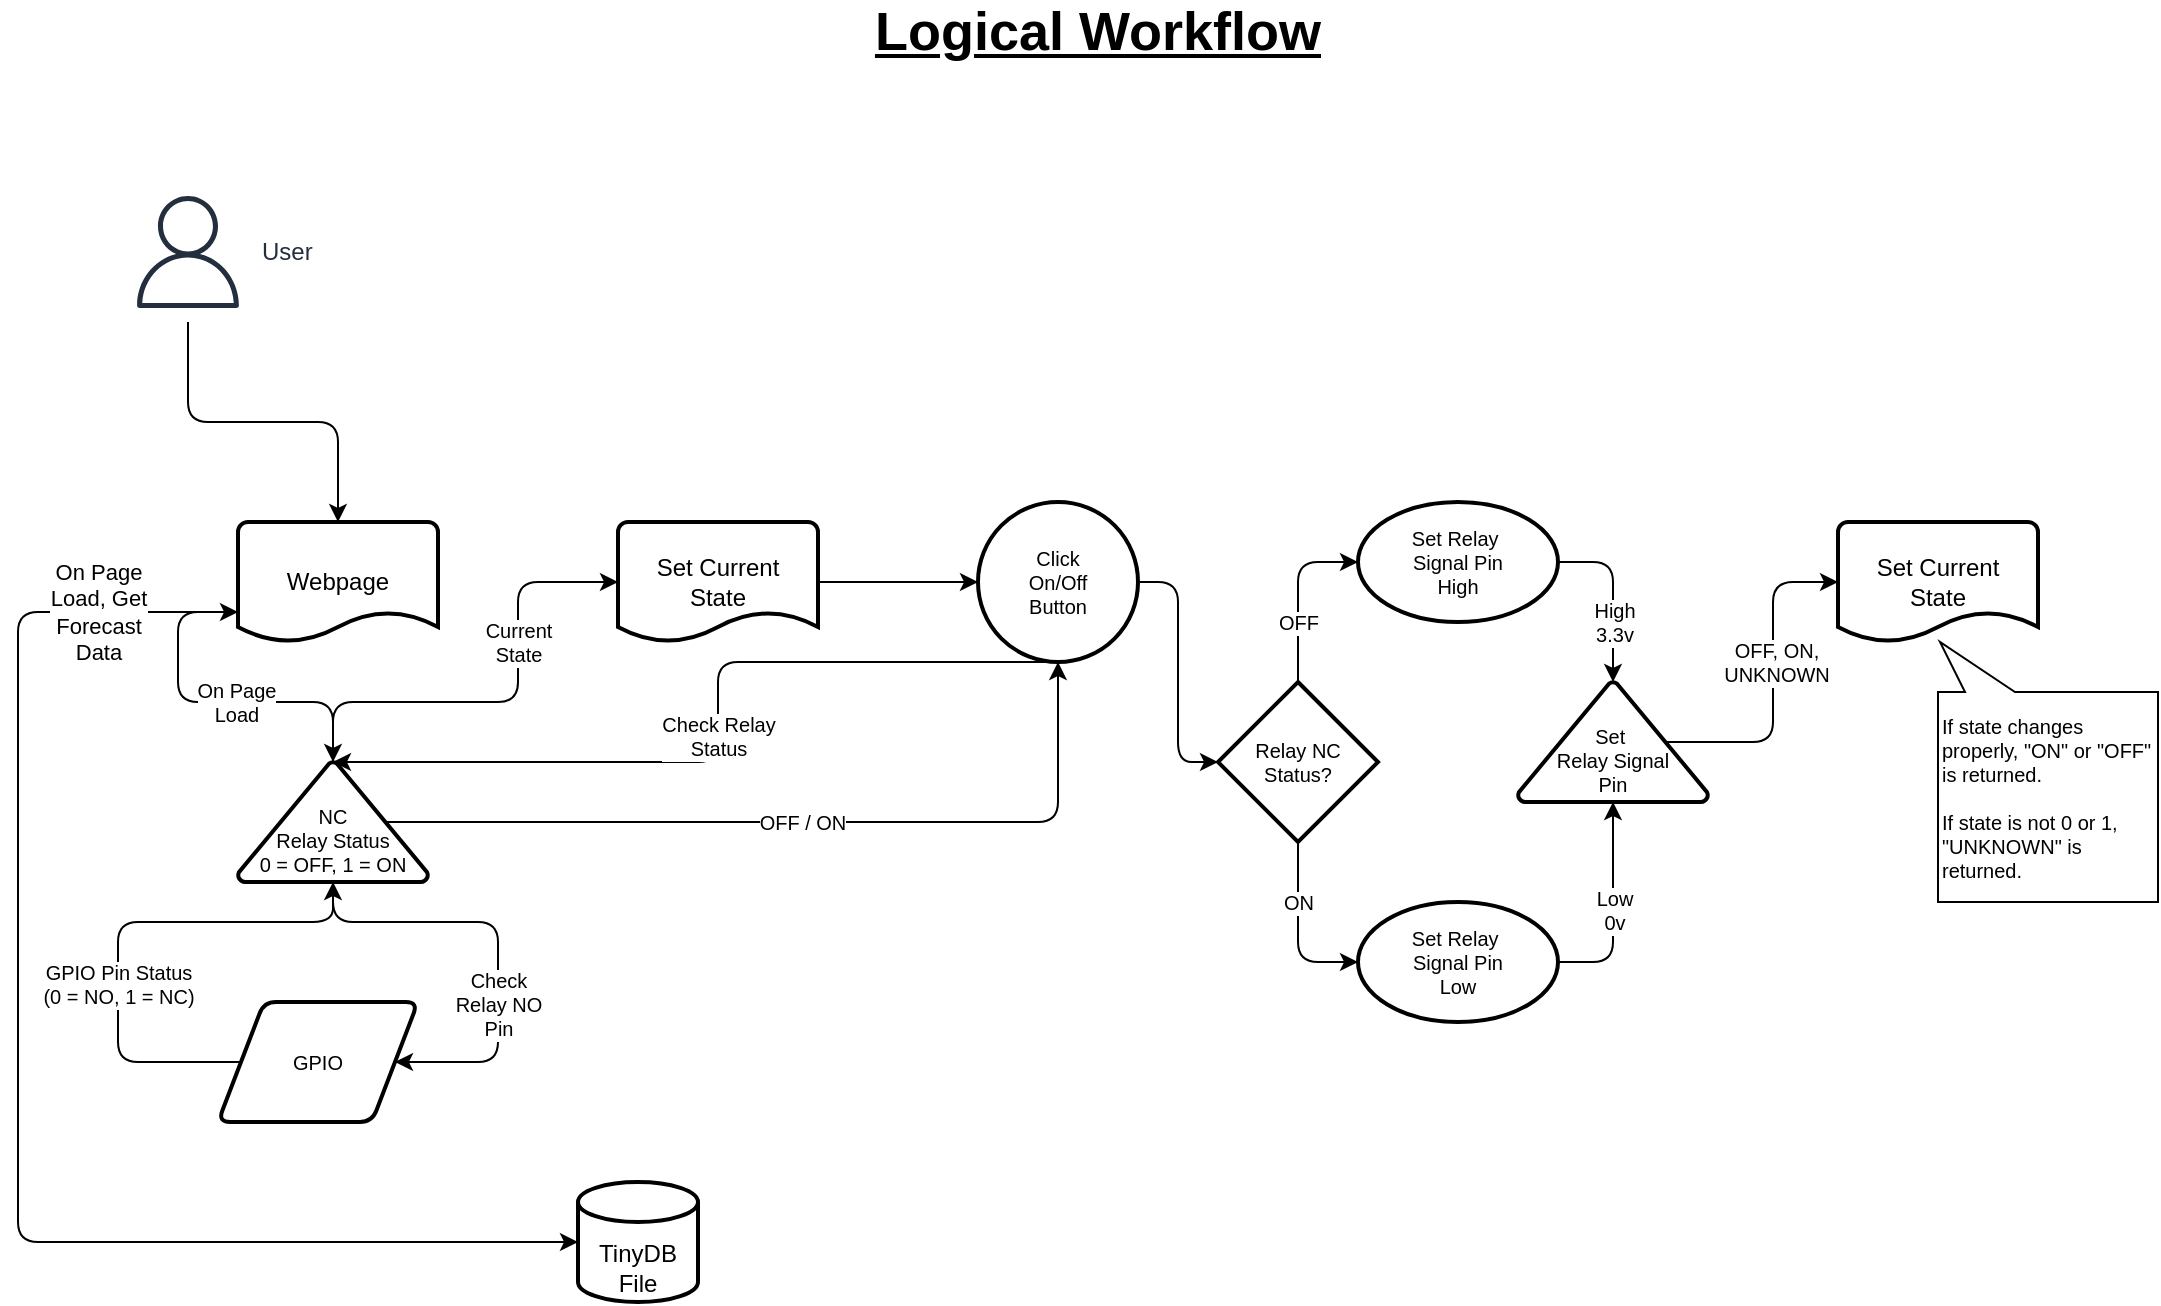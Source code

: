 <mxfile>
    <diagram id="zkeNGdhSfesGwRykPjvr" name="Page-1">
        <mxGraphModel dx="1717" dy="823" grid="1" gridSize="10" guides="1" tooltips="1" connect="1" arrows="1" fold="1" page="1" pageScale="1" pageWidth="1100" pageHeight="850" math="0" shadow="0">
            <root>
                <mxCell id="0"/>
                <mxCell id="1" parent="0"/>
                <mxCell id="14" value="On Page&lt;br&gt;Load" style="edgeStyle=orthogonalEdgeStyle;html=1;exitX=0;exitY=0.75;exitDx=0;exitDy=0;exitPerimeter=0;entryX=0.5;entryY=0;entryDx=0;entryDy=0;entryPerimeter=0;fontSize=10;" parent="1" source="2" target="6" edge="1">
                    <mxGeometry x="0.134" relative="1" as="geometry">
                        <Array as="points">
                            <mxPoint x="90" y="345"/>
                            <mxPoint x="90" y="390"/>
                            <mxPoint x="168" y="390"/>
                        </Array>
                        <mxPoint as="offset"/>
                    </mxGeometry>
                </mxCell>
                <mxCell id="41" value="On Page&lt;br&gt;Load, Get&lt;br&gt;Forecast&lt;br&gt;Data" style="edgeStyle=elbowEdgeStyle;html=1;exitX=0;exitY=0.75;exitDx=0;exitDy=0;exitPerimeter=0;entryX=0;entryY=0.5;entryDx=0;entryDy=0;entryPerimeter=0;startArrow=classic;startFill=1;" edge="1" parent="1" source="2" target="40">
                    <mxGeometry x="-0.801" relative="1" as="geometry">
                        <Array as="points">
                            <mxPoint x="10" y="510"/>
                        </Array>
                        <mxPoint as="offset"/>
                    </mxGeometry>
                </mxCell>
                <mxCell id="2" value="Webpage" style="strokeWidth=2;html=1;shape=mxgraph.flowchart.document2;whiteSpace=wrap;size=0.25;" parent="1" vertex="1">
                    <mxGeometry x="120" y="300" width="100" height="60" as="geometry"/>
                </mxCell>
                <mxCell id="19" value="Check Relay&lt;br&gt;Status" style="edgeStyle=orthogonalEdgeStyle;html=1;exitX=0.5;exitY=1;exitDx=0;exitDy=0;entryX=0.5;entryY=0;entryDx=0;entryDy=0;entryPerimeter=0;fontSize=10;startArrow=none;startFill=0;" parent="1" source="3" target="6" edge="1">
                    <mxGeometry relative="1" as="geometry">
                        <Array as="points">
                            <mxPoint x="360" y="370"/>
                            <mxPoint x="360" y="420"/>
                        </Array>
                    </mxGeometry>
                </mxCell>
                <mxCell id="31" style="edgeStyle=orthogonalEdgeStyle;html=1;exitX=1;exitY=0.5;exitDx=0;exitDy=0;exitPerimeter=0;entryX=0;entryY=0.5;entryDx=0;entryDy=0;entryPerimeter=0;fontSize=10;startArrow=none;startFill=0;" parent="1" source="3" target="22" edge="1">
                    <mxGeometry relative="1" as="geometry"/>
                </mxCell>
                <mxCell id="3" value="Click&lt;br&gt;On/Off&lt;br&gt;Button" style="strokeWidth=2;html=1;shape=mxgraph.flowchart.start_2;whiteSpace=wrap;fontSize=10;" parent="1" vertex="1">
                    <mxGeometry x="490" y="290" width="80" height="80" as="geometry"/>
                </mxCell>
                <mxCell id="15" value="Current&lt;br&gt;State" style="edgeStyle=orthogonalEdgeStyle;html=1;exitX=0.5;exitY=0;exitDx=0;exitDy=0;exitPerimeter=0;entryX=0;entryY=0.5;entryDx=0;entryDy=0;entryPerimeter=0;fontSize=10;" parent="1" source="6" target="11" edge="1">
                    <mxGeometry x="0.312" relative="1" as="geometry">
                        <Array as="points">
                            <mxPoint x="168" y="390"/>
                            <mxPoint x="260" y="390"/>
                            <mxPoint x="260" y="330"/>
                        </Array>
                        <mxPoint as="offset"/>
                    </mxGeometry>
                </mxCell>
                <mxCell id="16" value="Check&lt;br&gt;Relay NO&lt;br&gt;Pin" style="edgeStyle=orthogonalEdgeStyle;html=1;exitX=0.5;exitY=1;exitDx=0;exitDy=0;exitPerimeter=0;entryX=1;entryY=0.5;entryDx=0;entryDy=0;fontSize=10;" parent="1" source="6" target="8" edge="1">
                    <mxGeometry x="0.272" relative="1" as="geometry">
                        <Array as="points">
                            <mxPoint x="168" y="500"/>
                            <mxPoint x="250" y="500"/>
                            <mxPoint x="250" y="570"/>
                        </Array>
                        <mxPoint y="1" as="offset"/>
                    </mxGeometry>
                </mxCell>
                <mxCell id="21" value="OFF / ON" style="edgeStyle=orthogonalEdgeStyle;html=1;exitX=0.78;exitY=0.5;exitDx=0;exitDy=0;exitPerimeter=0;fontSize=10;startArrow=none;startFill=0;entryX=0.5;entryY=1;entryDx=0;entryDy=0;entryPerimeter=0;" parent="1" source="6" target="3" edge="1">
                    <mxGeometry relative="1" as="geometry">
                        <mxPoint x="670" y="450" as="targetPoint"/>
                    </mxGeometry>
                </mxCell>
                <mxCell id="6" value="&lt;font style=&quot;font-size: 10px&quot;&gt;NC&lt;br style=&quot;font-size: 10px&quot;&gt;&lt;/font&gt;Relay Status&lt;br&gt;0 = OFF, 1 = ON" style="strokeWidth=2;html=1;shape=mxgraph.flowchart.extract_or_measurement;whiteSpace=wrap;fontSize=10;labelPosition=center;verticalLabelPosition=middle;align=center;verticalAlign=bottom;" parent="1" vertex="1">
                    <mxGeometry x="120" y="420" width="95" height="60" as="geometry"/>
                </mxCell>
                <mxCell id="17" value="GPIO Pin Status&lt;br&gt;(0 = NO, 1 = NC)" style="edgeStyle=orthogonalEdgeStyle;html=1;exitX=0;exitY=0.5;exitDx=0;exitDy=0;fontSize=10;entryX=0.5;entryY=1;entryDx=0;entryDy=0;entryPerimeter=0;" parent="1" source="8" target="6" edge="1">
                    <mxGeometry x="-0.216" relative="1" as="geometry">
                        <mxPoint x="190" y="450" as="targetPoint"/>
                        <Array as="points">
                            <mxPoint x="60" y="570"/>
                            <mxPoint x="60" y="500"/>
                            <mxPoint x="168" y="500"/>
                        </Array>
                        <mxPoint y="1" as="offset"/>
                    </mxGeometry>
                </mxCell>
                <mxCell id="8" value="GPIO" style="shape=parallelogram;html=1;strokeWidth=2;perimeter=parallelogramPerimeter;whiteSpace=wrap;rounded=1;arcSize=12;size=0.23;fontSize=10;" parent="1" vertex="1">
                    <mxGeometry x="110" y="540" width="100" height="60" as="geometry"/>
                </mxCell>
                <mxCell id="13" value="" style="edgeStyle=orthogonalEdgeStyle;html=1;fontSize=10;" parent="1" source="11" target="3" edge="1">
                    <mxGeometry relative="1" as="geometry"/>
                </mxCell>
                <mxCell id="11" value="Set Current&lt;br&gt;State" style="strokeWidth=2;html=1;shape=mxgraph.flowchart.document2;whiteSpace=wrap;size=0.25;" parent="1" vertex="1">
                    <mxGeometry x="310" y="300" width="100" height="60" as="geometry"/>
                </mxCell>
                <mxCell id="24" value="OFF" style="edgeStyle=orthogonalEdgeStyle;html=1;fontSize=10;startArrow=none;startFill=0;entryX=0;entryY=0.5;entryDx=0;entryDy=0;entryPerimeter=0;" parent="1" source="22" target="23" edge="1">
                    <mxGeometry x="-0.333" relative="1" as="geometry">
                        <mxPoint as="offset"/>
                    </mxGeometry>
                </mxCell>
                <mxCell id="26" value="ON" style="edgeStyle=orthogonalEdgeStyle;html=1;fontSize=10;startArrow=none;startFill=0;entryX=0;entryY=0.5;entryDx=0;entryDy=0;entryPerimeter=0;" parent="1" source="22" target="25" edge="1">
                    <mxGeometry x="-0.333" relative="1" as="geometry">
                        <mxPoint x="670" y="530" as="targetPoint"/>
                        <mxPoint as="offset"/>
                    </mxGeometry>
                </mxCell>
                <mxCell id="22" value="Relay NC&lt;br&gt;Status?" style="strokeWidth=2;html=1;shape=mxgraph.flowchart.decision;whiteSpace=wrap;fontSize=10;" parent="1" vertex="1">
                    <mxGeometry x="610" y="380" width="80" height="80" as="geometry"/>
                </mxCell>
                <mxCell id="28" style="edgeStyle=orthogonalEdgeStyle;html=1;exitX=1;exitY=0.5;exitDx=0;exitDy=0;exitPerimeter=0;entryX=0.5;entryY=0;entryDx=0;entryDy=0;entryPerimeter=0;fontSize=10;startArrow=none;startFill=0;" parent="1" source="23" target="27" edge="1">
                    <mxGeometry relative="1" as="geometry"/>
                </mxCell>
                <mxCell id="30" value="High&lt;br&gt;3.3v" style="edgeLabel;html=1;align=center;verticalAlign=middle;resizable=0;points=[];fontSize=10;" parent="28" vertex="1" connectable="0">
                    <mxGeometry x="-0.326" relative="1" as="geometry">
                        <mxPoint y="28" as="offset"/>
                    </mxGeometry>
                </mxCell>
                <mxCell id="23" value="Set Relay&amp;nbsp;&lt;br&gt;Signal Pin&lt;br&gt;High" style="strokeWidth=2;html=1;shape=mxgraph.flowchart.start_1;whiteSpace=wrap;fontSize=10;" parent="1" vertex="1">
                    <mxGeometry x="680" y="290" width="100" height="60" as="geometry"/>
                </mxCell>
                <mxCell id="29" value="Low&lt;br&gt;0v" style="edgeStyle=orthogonalEdgeStyle;html=1;exitX=1;exitY=0.5;exitDx=0;exitDy=0;exitPerimeter=0;entryX=0.5;entryY=1;entryDx=0;entryDy=0;entryPerimeter=0;fontSize=10;startArrow=none;startFill=0;" parent="1" source="25" target="27" edge="1">
                    <mxGeometry relative="1" as="geometry"/>
                </mxCell>
                <mxCell id="25" value="Set Relay&amp;nbsp;&lt;br&gt;Signal Pin&lt;br&gt;Low" style="strokeWidth=2;html=1;shape=mxgraph.flowchart.start_1;whiteSpace=wrap;fontSize=10;" parent="1" vertex="1">
                    <mxGeometry x="680" y="490" width="100" height="60" as="geometry"/>
                </mxCell>
                <mxCell id="33" style="edgeStyle=orthogonalEdgeStyle;html=1;exitX=0.78;exitY=0.5;exitDx=0;exitDy=0;exitPerimeter=0;entryX=0;entryY=0.5;entryDx=0;entryDy=0;entryPerimeter=0;fontSize=10;startArrow=none;startFill=0;" parent="1" source="27" target="32" edge="1">
                    <mxGeometry relative="1" as="geometry"/>
                </mxCell>
                <mxCell id="34" value="OFF, ON,&lt;br&gt;UNKNOWN" style="edgeLabel;html=1;align=center;verticalAlign=middle;resizable=0;points=[];fontSize=10;" parent="33" vertex="1" connectable="0">
                    <mxGeometry x="-0.067" relative="1" as="geometry">
                        <mxPoint x="1" y="-16" as="offset"/>
                    </mxGeometry>
                </mxCell>
                <mxCell id="27" value="Set&amp;nbsp;&lt;br&gt;Relay Signal&lt;br&gt;Pin" style="strokeWidth=2;html=1;shape=mxgraph.flowchart.extract_or_measurement;whiteSpace=wrap;fontSize=10;labelPosition=center;verticalLabelPosition=middle;align=center;verticalAlign=bottom;" parent="1" vertex="1">
                    <mxGeometry x="760" y="380" width="95" height="60" as="geometry"/>
                </mxCell>
                <mxCell id="32" value="Set Current&lt;br&gt;State" style="strokeWidth=2;html=1;shape=mxgraph.flowchart.document2;whiteSpace=wrap;size=0.25;" parent="1" vertex="1">
                    <mxGeometry x="920" y="300" width="100" height="60" as="geometry"/>
                </mxCell>
                <mxCell id="35" value="If state changes properly, &quot;ON&quot; or &quot;OFF&quot; is returned.&lt;br&gt;&lt;br&gt;If state is not 0 or 1, &quot;UNKNOWN&quot; is returned." style="whiteSpace=wrap;html=1;shape=mxgraph.basic.rectCallout;dx=26;dy=25;boundedLbl=1;fontSize=10;flipH=0;flipV=1;align=left;" parent="1" vertex="1">
                    <mxGeometry x="970" y="360" width="110" height="130" as="geometry"/>
                </mxCell>
                <mxCell id="38" value="" style="edgeStyle=orthogonalEdgeStyle;html=1;fontSize=10;startArrow=none;startFill=0;" parent="1" source="36" target="2" edge="1">
                    <mxGeometry relative="1" as="geometry"/>
                </mxCell>
                <mxCell id="36" value="User" style="sketch=0;outlineConnect=0;fontColor=#232F3E;gradientColor=none;strokeColor=#232F3E;fillColor=#ffffff;dashed=0;verticalLabelPosition=middle;verticalAlign=middle;align=left;html=1;fontSize=12;fontStyle=0;aspect=fixed;shape=mxgraph.aws4.resourceIcon;resIcon=mxgraph.aws4.user;labelPosition=right;" parent="1" vertex="1">
                    <mxGeometry x="60" y="130" width="70" height="70" as="geometry"/>
                </mxCell>
                <mxCell id="39" value="Logical Workflow" style="text;html=1;strokeColor=none;fillColor=none;align=center;verticalAlign=middle;whiteSpace=wrap;rounded=0;fontSize=27;fontStyle=5" parent="1" vertex="1">
                    <mxGeometry x="415" y="40" width="270" height="30" as="geometry"/>
                </mxCell>
                <mxCell id="40" value="TinyDB&lt;br&gt;File" style="strokeWidth=2;html=1;shape=mxgraph.flowchart.database;whiteSpace=wrap;verticalAlign=bottom;" vertex="1" parent="1">
                    <mxGeometry x="290" y="630" width="60" height="60" as="geometry"/>
                </mxCell>
            </root>
        </mxGraphModel>
    </diagram>
</mxfile>